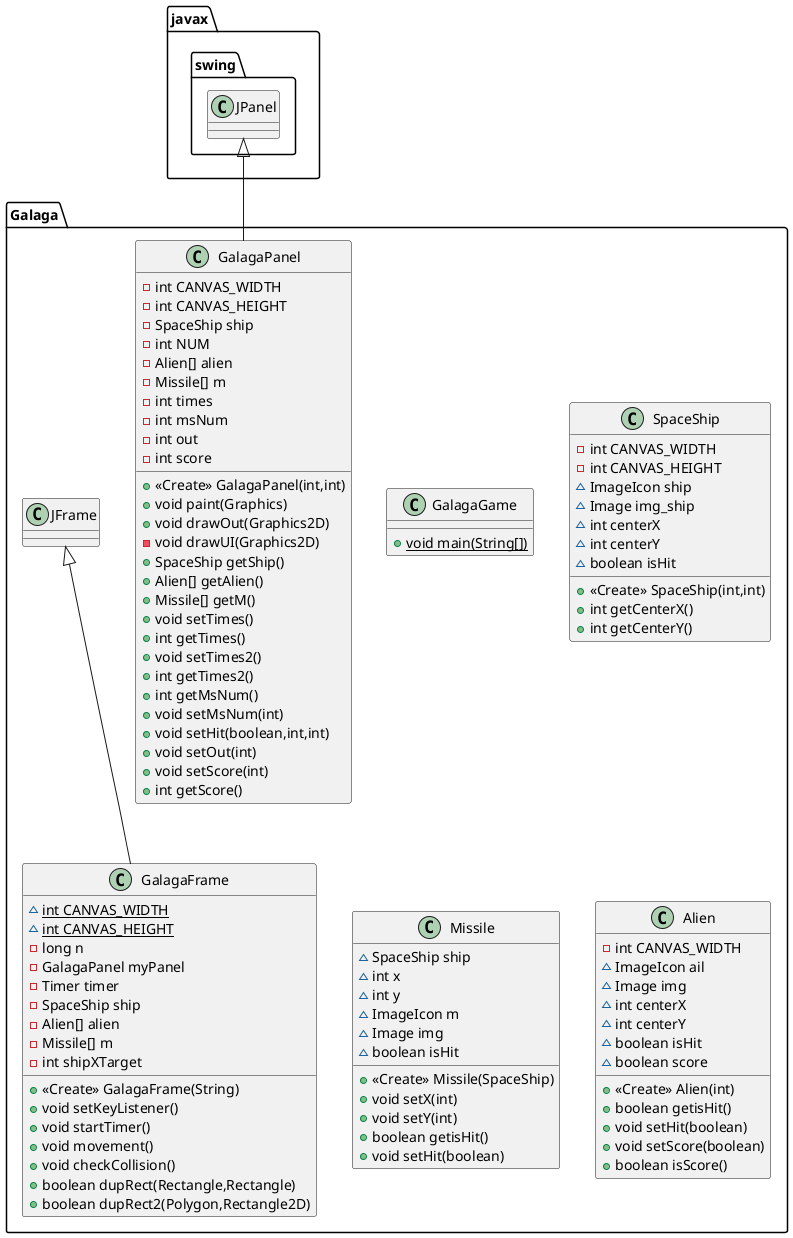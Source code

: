 @startuml
class Galaga.GalagaFrame {
~ {static} int CANVAS_WIDTH
~ {static} int CANVAS_HEIGHT
- long n
- GalagaPanel myPanel
- Timer timer
- SpaceShip ship
- Alien[] alien
- Missile[] m
- int shipXTarget
+ <<Create>> GalagaFrame(String)
+ void setKeyListener()
+ void startTimer()
+ void movement()
+ void checkCollision()
+ boolean dupRect(Rectangle,Rectangle)
+ boolean dupRect2(Polygon,Rectangle2D)
}
class Galaga.GalagaGame {
+ {static} void main(String[])
}
class Galaga.SpaceShip {
- int CANVAS_WIDTH
- int CANVAS_HEIGHT
~ ImageIcon ship
~ Image img_ship
~ int centerX
~ int centerY
~ boolean isHit
+ <<Create>> SpaceShip(int,int)
+ int getCenterX()
+ int getCenterY()
}
class Galaga.Missile {
~ SpaceShip ship
~ int x
~ int y
~ ImageIcon m
~ Image img
~ boolean isHit
+ <<Create>> Missile(SpaceShip)
+ void setX(int)
+ void setY(int)
+ boolean getisHit()
+ void setHit(boolean)
}
class Galaga.GalagaPanel {
- int CANVAS_WIDTH
- int CANVAS_HEIGHT
- SpaceShip ship
- int NUM
- Alien[] alien
- Missile[] m
- int times
- int msNum
- int out
- int score
+ <<Create>> GalagaPanel(int,int)
+ void paint(Graphics)
+ void drawOut(Graphics2D)
- void drawUI(Graphics2D)
+ SpaceShip getShip()
+ Alien[] getAlien()
+ Missile[] getM()
+ void setTimes()
+ int getTimes()
+ void setTimes2()
+ int getTimes2()
+ int getMsNum()
+ void setMsNum(int)
+ void setHit(boolean,int,int)
+ void setOut(int)
+ void setScore(int)
+ int getScore()
}
class Galaga.Alien {
- int CANVAS_WIDTH
~ ImageIcon ail
~ Image img
~ int centerX
~ int centerY
~ boolean isHit
~ boolean score
+ <<Create>> Alien(int)
+ boolean getisHit()
+ void setHit(boolean)
+ void setScore(boolean)
+ boolean isScore()
}


Galaga.JFrame <|-- Galaga.GalagaFrame
javax.swing.JPanel <|-- Galaga.GalagaPanel
@enduml